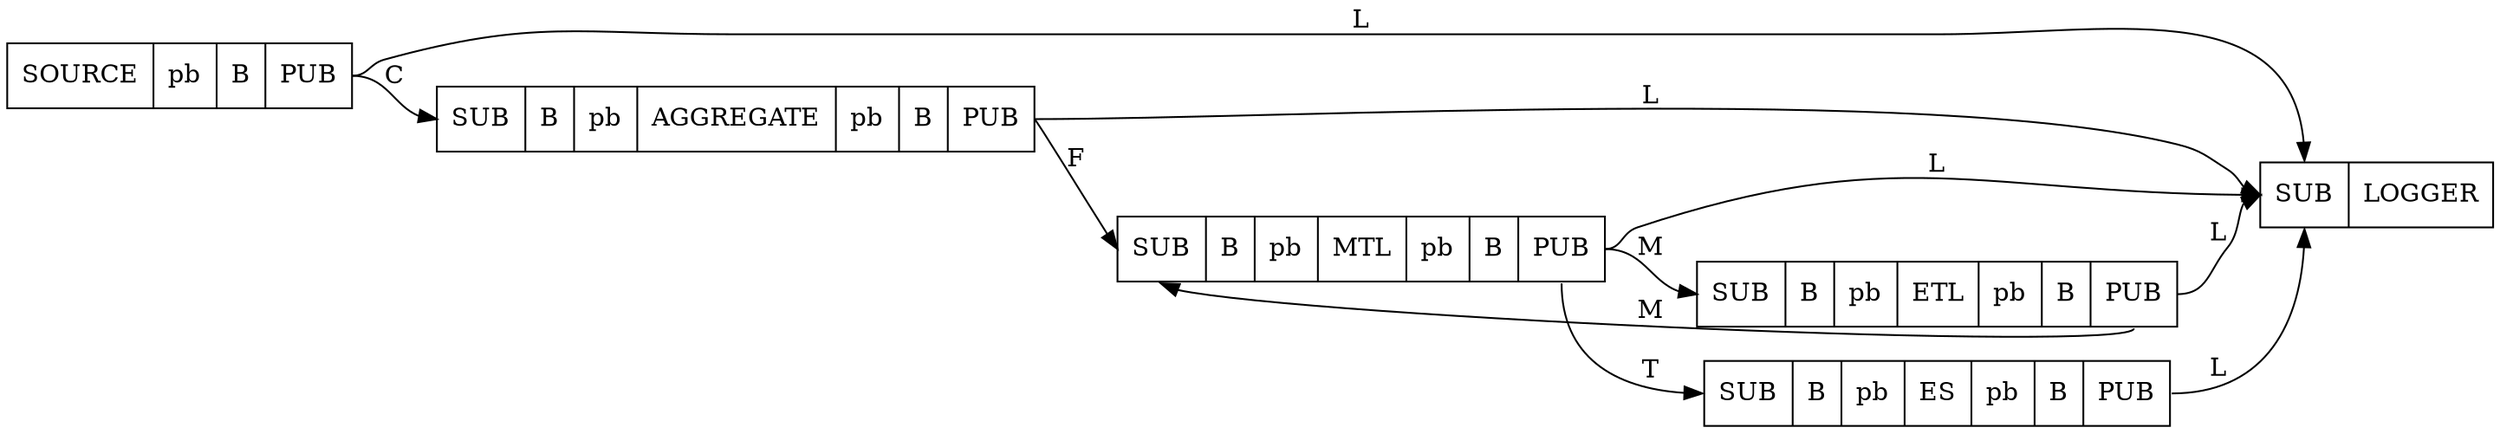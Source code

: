 digraph links {
        rankdir=LR;
        

        node[shape=record];

        logger[label="{<sub>SUB|LOGGER}"];

        source[label="{SOURCE|pb|B|<pub>PUB}"];
        
        aggregate[label="{<sub>SUB|B|pb|AGGREGATE|pb|B|<pub>PUB}"];
        
        mtl[label="{<sub>SUB|B|pb|MTL|pb|B|<pub>PUB}"];
        
        etl[label="{<sub>SUB|B|pb|ETL|pb|B|<pub>PUB}"];

        es[label="{<sub>SUB|B|pb|ES|pb|B|<pub>PUB}"];


        // C = channel activity
        source:pub->aggregate:sub[label="C"];

        // F = fragment activity
        aggregate:pub->mtl:sub[label="F"];
        
        // M = module activity
        mtl:pub->etl:sub[label="M"];

        etl:pub->mtl:sub[label="M"];

        // T = trigger command
        mtl:pub->es:sub[label="T"];
        

        source:pub->logger:sub[label="L"];
        aggregate:pub->logger:sub[label="L"];
        mtl:pub->logger:sub[label="L"];
        etl:pub->logger:sub[label="L"];
        es:pub->logger:sub[label="L"];
        

}

